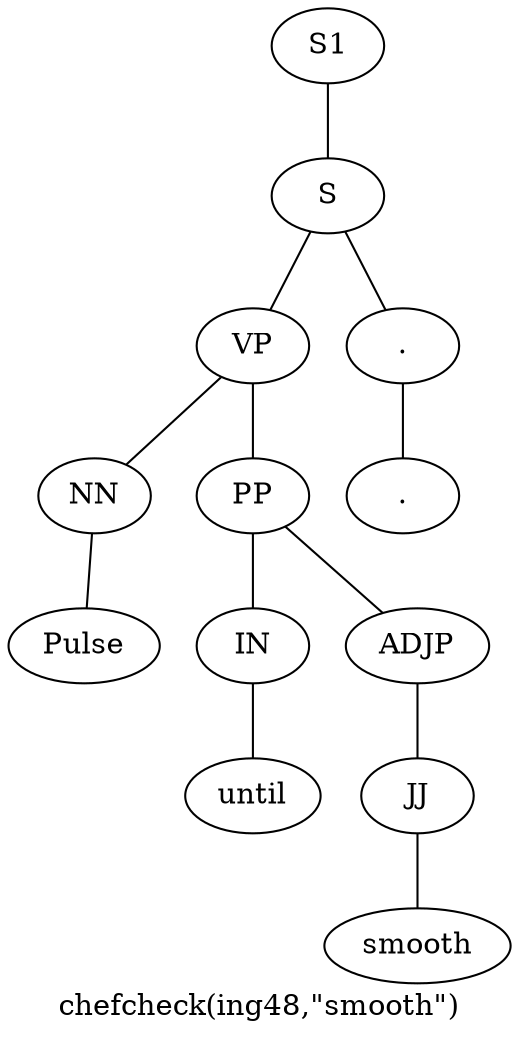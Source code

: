 graph SyntaxGraph {
	label = "chefcheck(ing48,\"smooth\")";
	Node0 [label="S1"];
	Node1 [label="S"];
	Node2 [label="VP"];
	Node3 [label="NN"];
	Node4 [label="Pulse"];
	Node5 [label="PP"];
	Node6 [label="IN"];
	Node7 [label="until"];
	Node8 [label="ADJP"];
	Node9 [label="JJ"];
	Node10 [label="smooth"];
	Node11 [label="."];
	Node12 [label="."];

	Node0 -- Node1;
	Node1 -- Node2;
	Node1 -- Node11;
	Node2 -- Node3;
	Node2 -- Node5;
	Node3 -- Node4;
	Node5 -- Node6;
	Node5 -- Node8;
	Node6 -- Node7;
	Node8 -- Node9;
	Node9 -- Node10;
	Node11 -- Node12;
}
